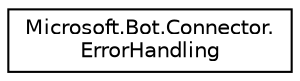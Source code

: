 digraph "Graphical Class Hierarchy"
{
  edge [fontname="Helvetica",fontsize="10",labelfontname="Helvetica",labelfontsize="10"];
  node [fontname="Helvetica",fontsize="10",shape=record];
  rankdir="LR";
  Node1 [label="Microsoft.Bot.Connector.\lErrorHandling",height=0.2,width=0.4,color="black", fillcolor="white", style="filled",URL="$d8/d23/class_microsoft_1_1_bot_1_1_connector_1_1_error_handling.html"];
}
